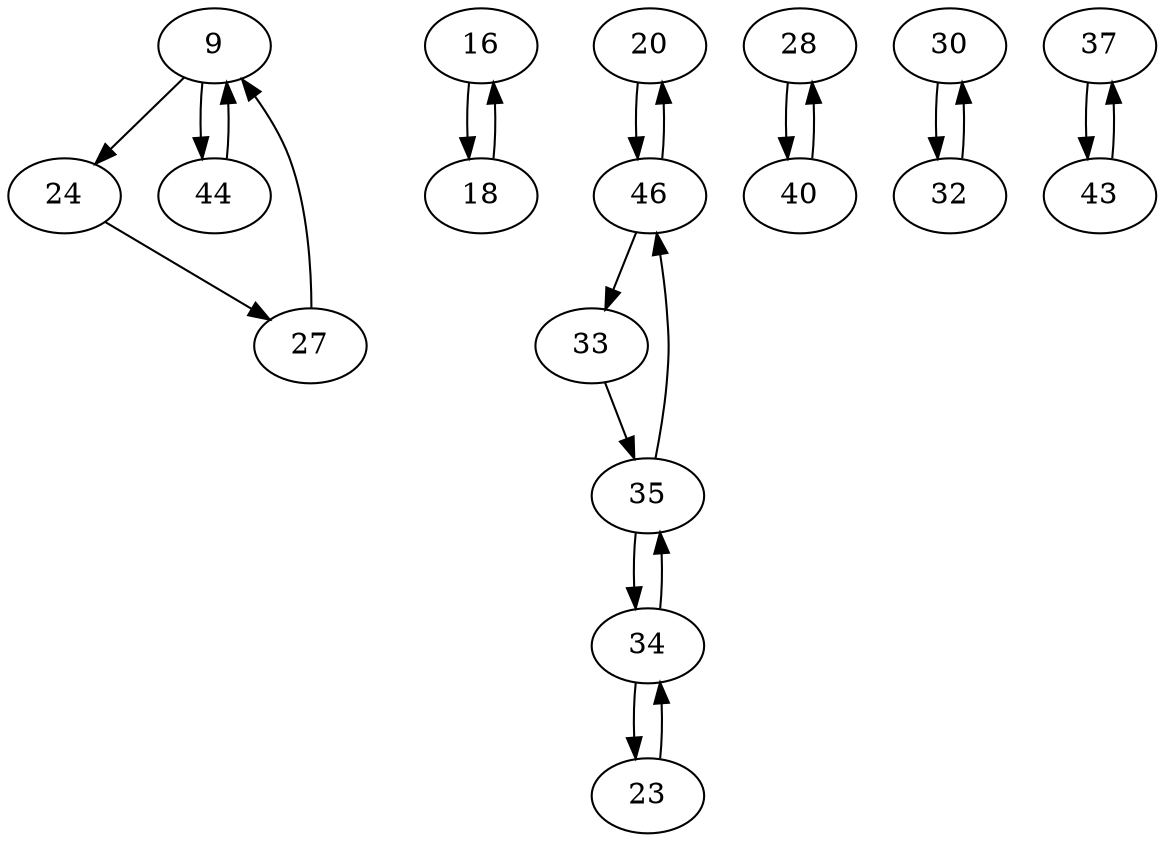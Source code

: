 digraph G {
  9 -> 24;
  9 -> 44;
  16 -> 18;
  18 -> 16;
  20 -> 46;
  23 -> 34;
  24 -> 27;
  27 -> 9;
  28 -> 40;
  30 -> 32;
  32 -> 30;
  33 -> 35;
  34 -> 23;
  34 -> 35;
  35 -> 34;
  35 -> 46;
  37 -> 43;
  40 -> 28;
  43 -> 37;
  44 -> 9;
  46 -> 20;
  46 -> 33;
}